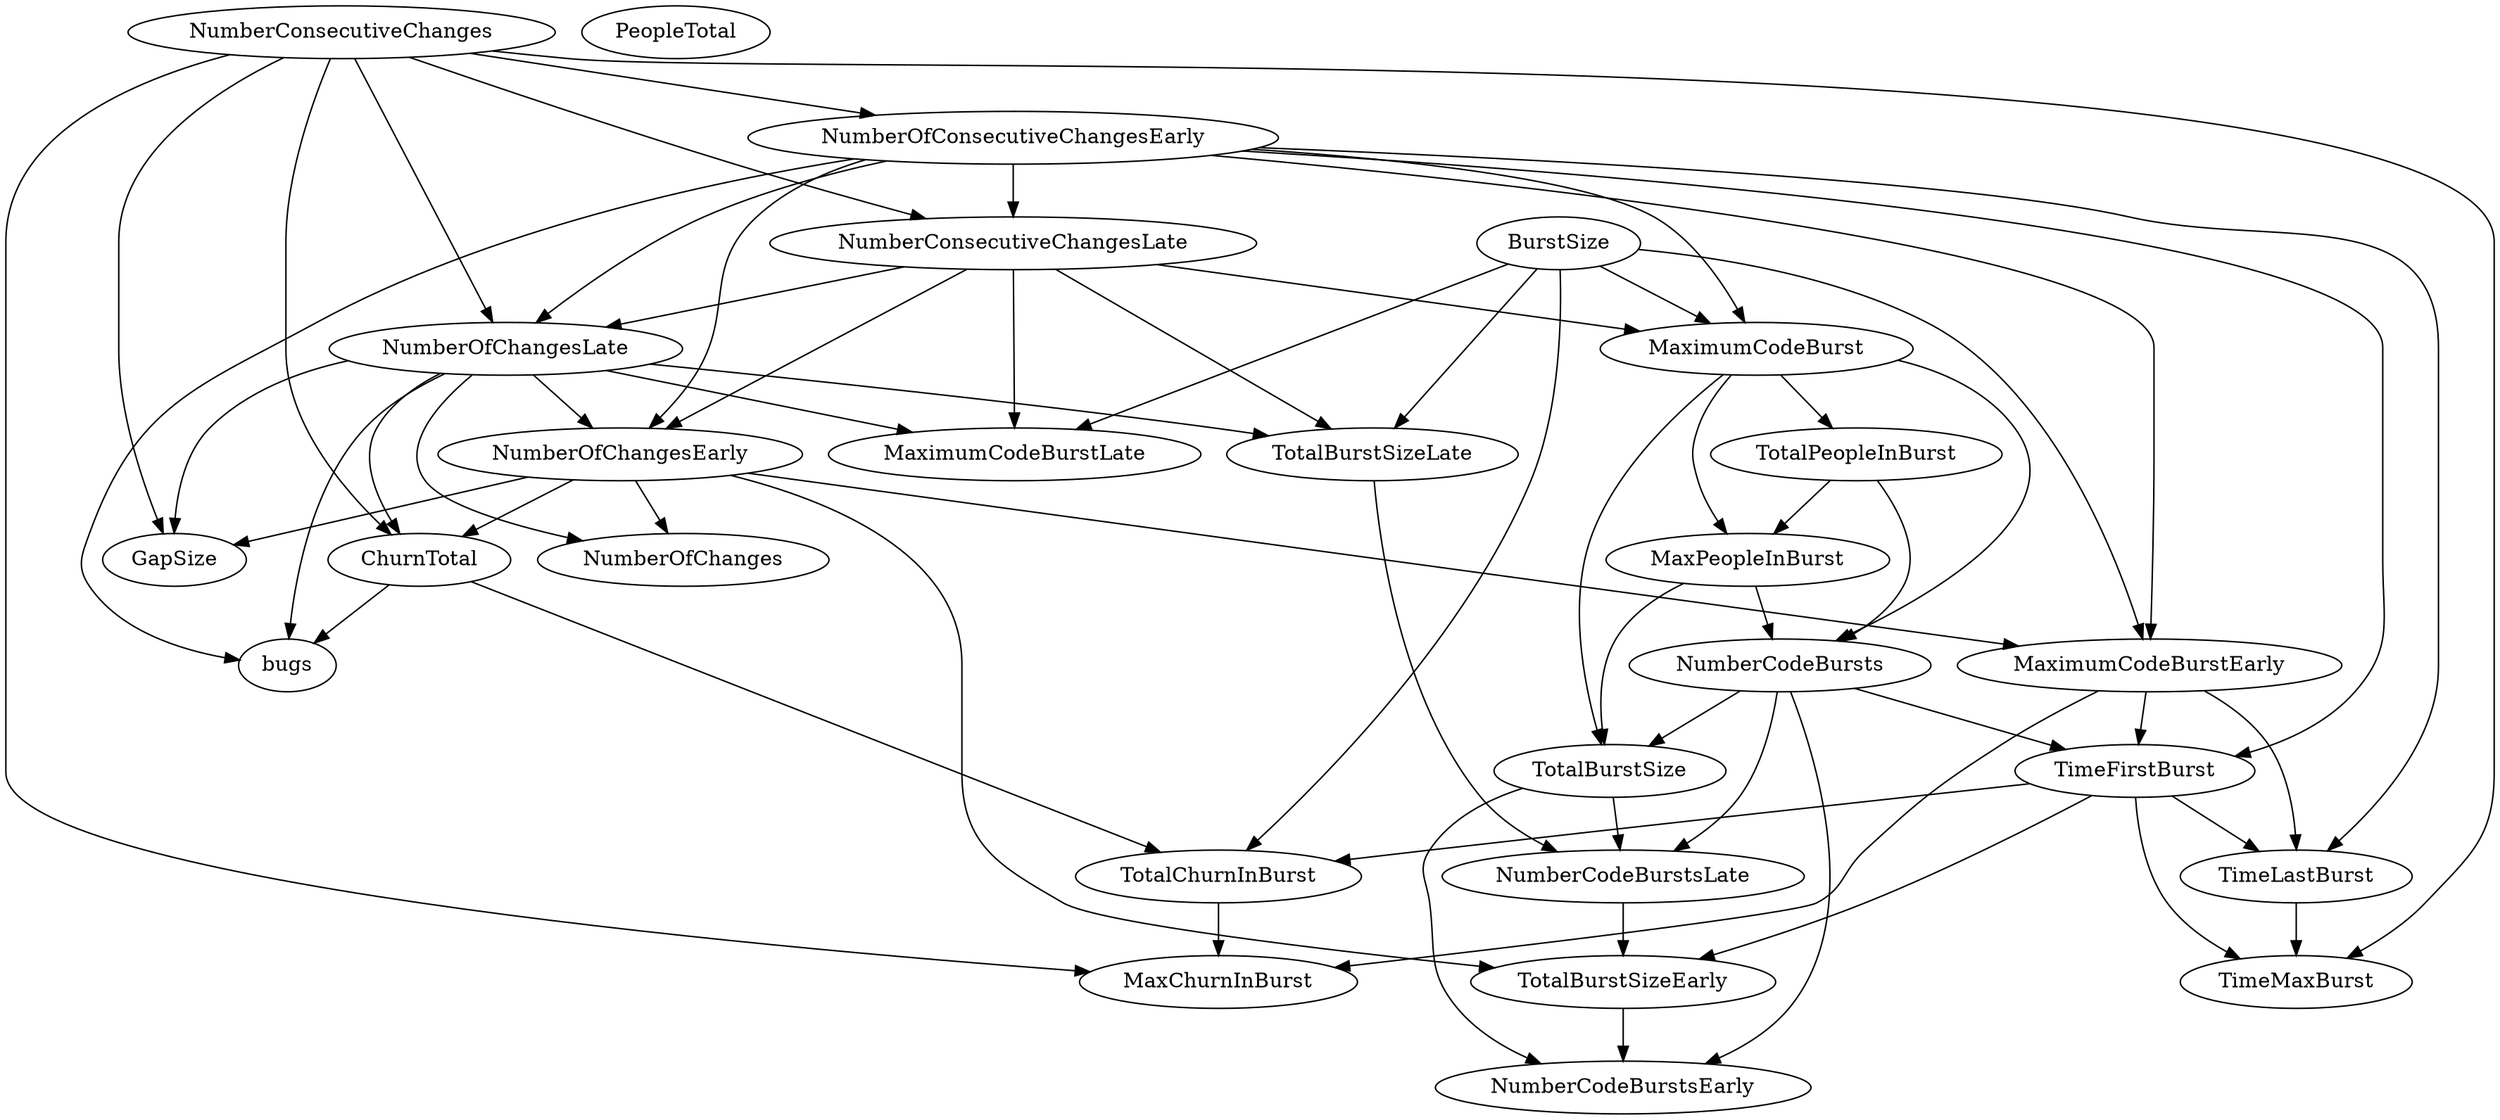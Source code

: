 digraph {
   TotalPeopleInBurst;
   MaximumCodeBurstLate;
   NumberOfChanges;
   MaxPeopleInBurst;
   TotalBurstSizeLate;
   NumberCodeBurstsLate;
   NumberOfChangesLate;
   NumberOfChangesEarly;
   MaxChurnInBurst;
   MaximumCodeBurstEarly;
   NumberCodeBurstsEarly;
   TimeFirstBurst;
   TotalChurnInBurst;
   ChurnTotal;
   MaximumCodeBurst;
   NumberOfConsecutiveChangesEarly;
   NumberConsecutiveChangesLate;
   TotalBurstSizeEarly;
   TotalBurstSize;
   TimeMaxBurst;
   NumberConsecutiveChanges;
   TimeLastBurst;
   NumberCodeBursts;
   PeopleTotal;
   bugs;
   GapSize;
   BurstSize;
   TotalPeopleInBurst -> MaxPeopleInBurst;
   TotalPeopleInBurst -> NumberCodeBursts;
   MaxPeopleInBurst -> TotalBurstSize;
   MaxPeopleInBurst -> NumberCodeBursts;
   TotalBurstSizeLate -> NumberCodeBurstsLate;
   NumberCodeBurstsLate -> TotalBurstSizeEarly;
   NumberOfChangesLate -> MaximumCodeBurstLate;
   NumberOfChangesLate -> NumberOfChanges;
   NumberOfChangesLate -> TotalBurstSizeLate;
   NumberOfChangesLate -> NumberOfChangesEarly;
   NumberOfChangesLate -> ChurnTotal;
   NumberOfChangesLate -> bugs;
   NumberOfChangesLate -> GapSize;
   NumberOfChangesEarly -> NumberOfChanges;
   NumberOfChangesEarly -> MaximumCodeBurstEarly;
   NumberOfChangesEarly -> ChurnTotal;
   NumberOfChangesEarly -> TotalBurstSizeEarly;
   NumberOfChangesEarly -> GapSize;
   MaximumCodeBurstEarly -> MaxChurnInBurst;
   MaximumCodeBurstEarly -> TimeFirstBurst;
   MaximumCodeBurstEarly -> TimeLastBurst;
   TimeFirstBurst -> TotalChurnInBurst;
   TimeFirstBurst -> TotalBurstSizeEarly;
   TimeFirstBurst -> TimeMaxBurst;
   TimeFirstBurst -> TimeLastBurst;
   TotalChurnInBurst -> MaxChurnInBurst;
   ChurnTotal -> TotalChurnInBurst;
   ChurnTotal -> bugs;
   MaximumCodeBurst -> TotalPeopleInBurst;
   MaximumCodeBurst -> MaxPeopleInBurst;
   MaximumCodeBurst -> TotalBurstSize;
   MaximumCodeBurst -> NumberCodeBursts;
   NumberOfConsecutiveChangesEarly -> NumberOfChangesLate;
   NumberOfConsecutiveChangesEarly -> NumberOfChangesEarly;
   NumberOfConsecutiveChangesEarly -> MaximumCodeBurstEarly;
   NumberOfConsecutiveChangesEarly -> TimeFirstBurst;
   NumberOfConsecutiveChangesEarly -> MaximumCodeBurst;
   NumberOfConsecutiveChangesEarly -> NumberConsecutiveChangesLate;
   NumberOfConsecutiveChangesEarly -> TimeLastBurst;
   NumberOfConsecutiveChangesEarly -> bugs;
   NumberConsecutiveChangesLate -> MaximumCodeBurstLate;
   NumberConsecutiveChangesLate -> TotalBurstSizeLate;
   NumberConsecutiveChangesLate -> NumberOfChangesLate;
   NumberConsecutiveChangesLate -> NumberOfChangesEarly;
   NumberConsecutiveChangesLate -> MaximumCodeBurst;
   TotalBurstSizeEarly -> NumberCodeBurstsEarly;
   TotalBurstSize -> NumberCodeBurstsLate;
   TotalBurstSize -> NumberCodeBurstsEarly;
   NumberConsecutiveChanges -> NumberOfChangesLate;
   NumberConsecutiveChanges -> MaxChurnInBurst;
   NumberConsecutiveChanges -> ChurnTotal;
   NumberConsecutiveChanges -> NumberOfConsecutiveChangesEarly;
   NumberConsecutiveChanges -> NumberConsecutiveChangesLate;
   NumberConsecutiveChanges -> TimeMaxBurst;
   NumberConsecutiveChanges -> GapSize;
   TimeLastBurst -> TimeMaxBurst;
   NumberCodeBursts -> NumberCodeBurstsLate;
   NumberCodeBursts -> NumberCodeBurstsEarly;
   NumberCodeBursts -> TimeFirstBurst;
   NumberCodeBursts -> TotalBurstSize;
   BurstSize -> MaximumCodeBurstLate;
   BurstSize -> TotalBurstSizeLate;
   BurstSize -> MaximumCodeBurstEarly;
   BurstSize -> TotalChurnInBurst;
   BurstSize -> MaximumCodeBurst;
}
